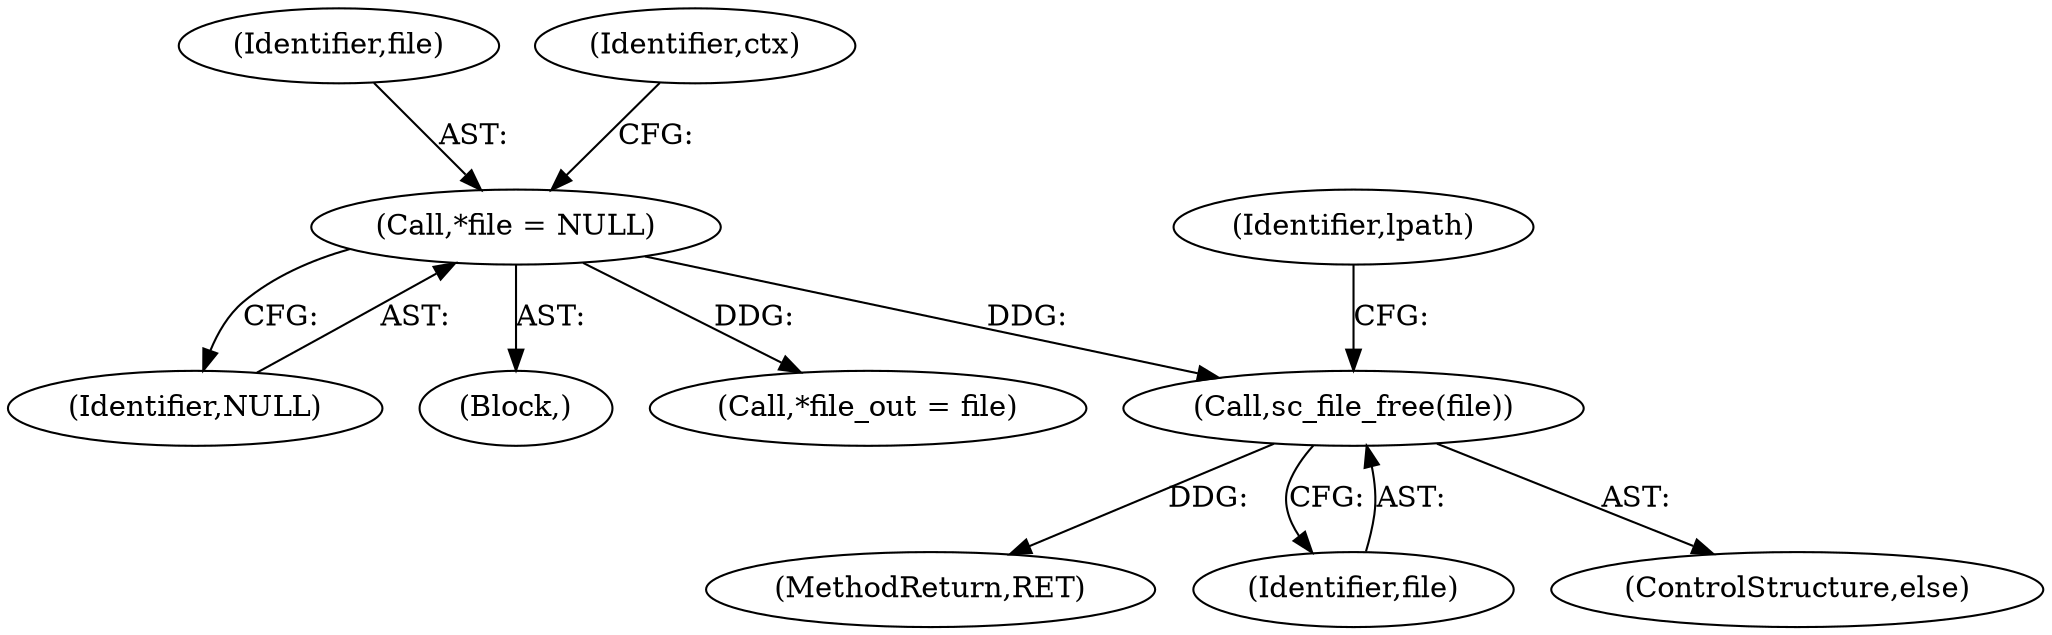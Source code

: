 digraph "0_OpenSC_03628449b75a93787eb2359412a3980365dda49b#diff-f8c0128e14031ed9307d47f10f601b54@API" {
"1000393" [label="(Call,sc_file_free(file))"];
"1000256" [label="(Call,*file = NULL)"];
"1000257" [label="(Identifier,file)"];
"1001130" [label="(MethodReturn,RET)"];
"1000256" [label="(Call,*file = NULL)"];
"1000258" [label="(Identifier,NULL)"];
"1000394" [label="(Identifier,file)"];
"1000398" [label="(Identifier,lpath)"];
"1000254" [label="(Block,)"];
"1000388" [label="(Call,*file_out = file)"];
"1000261" [label="(Identifier,ctx)"];
"1000393" [label="(Call,sc_file_free(file))"];
"1000392" [label="(ControlStructure,else)"];
"1000393" -> "1000392"  [label="AST: "];
"1000393" -> "1000394"  [label="CFG: "];
"1000394" -> "1000393"  [label="AST: "];
"1000398" -> "1000393"  [label="CFG: "];
"1000393" -> "1001130"  [label="DDG: "];
"1000256" -> "1000393"  [label="DDG: "];
"1000256" -> "1000254"  [label="AST: "];
"1000256" -> "1000258"  [label="CFG: "];
"1000257" -> "1000256"  [label="AST: "];
"1000258" -> "1000256"  [label="AST: "];
"1000261" -> "1000256"  [label="CFG: "];
"1000256" -> "1000388"  [label="DDG: "];
}
